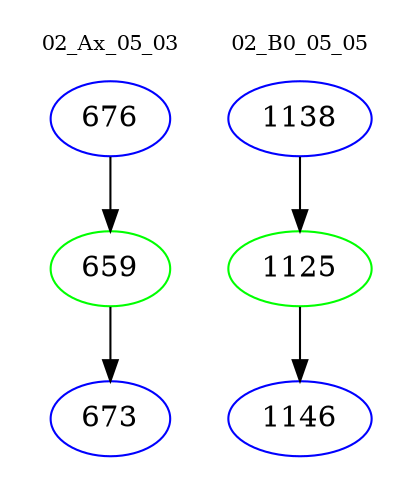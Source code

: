 digraph{
subgraph cluster_0 {
color = white
label = "02_Ax_05_03";
fontsize=10;
T0_676 [label="676", color="blue"]
T0_676 -> T0_659 [color="black"]
T0_659 [label="659", color="green"]
T0_659 -> T0_673 [color="black"]
T0_673 [label="673", color="blue"]
}
subgraph cluster_1 {
color = white
label = "02_B0_05_05";
fontsize=10;
T1_1138 [label="1138", color="blue"]
T1_1138 -> T1_1125 [color="black"]
T1_1125 [label="1125", color="green"]
T1_1125 -> T1_1146 [color="black"]
T1_1146 [label="1146", color="blue"]
}
}
